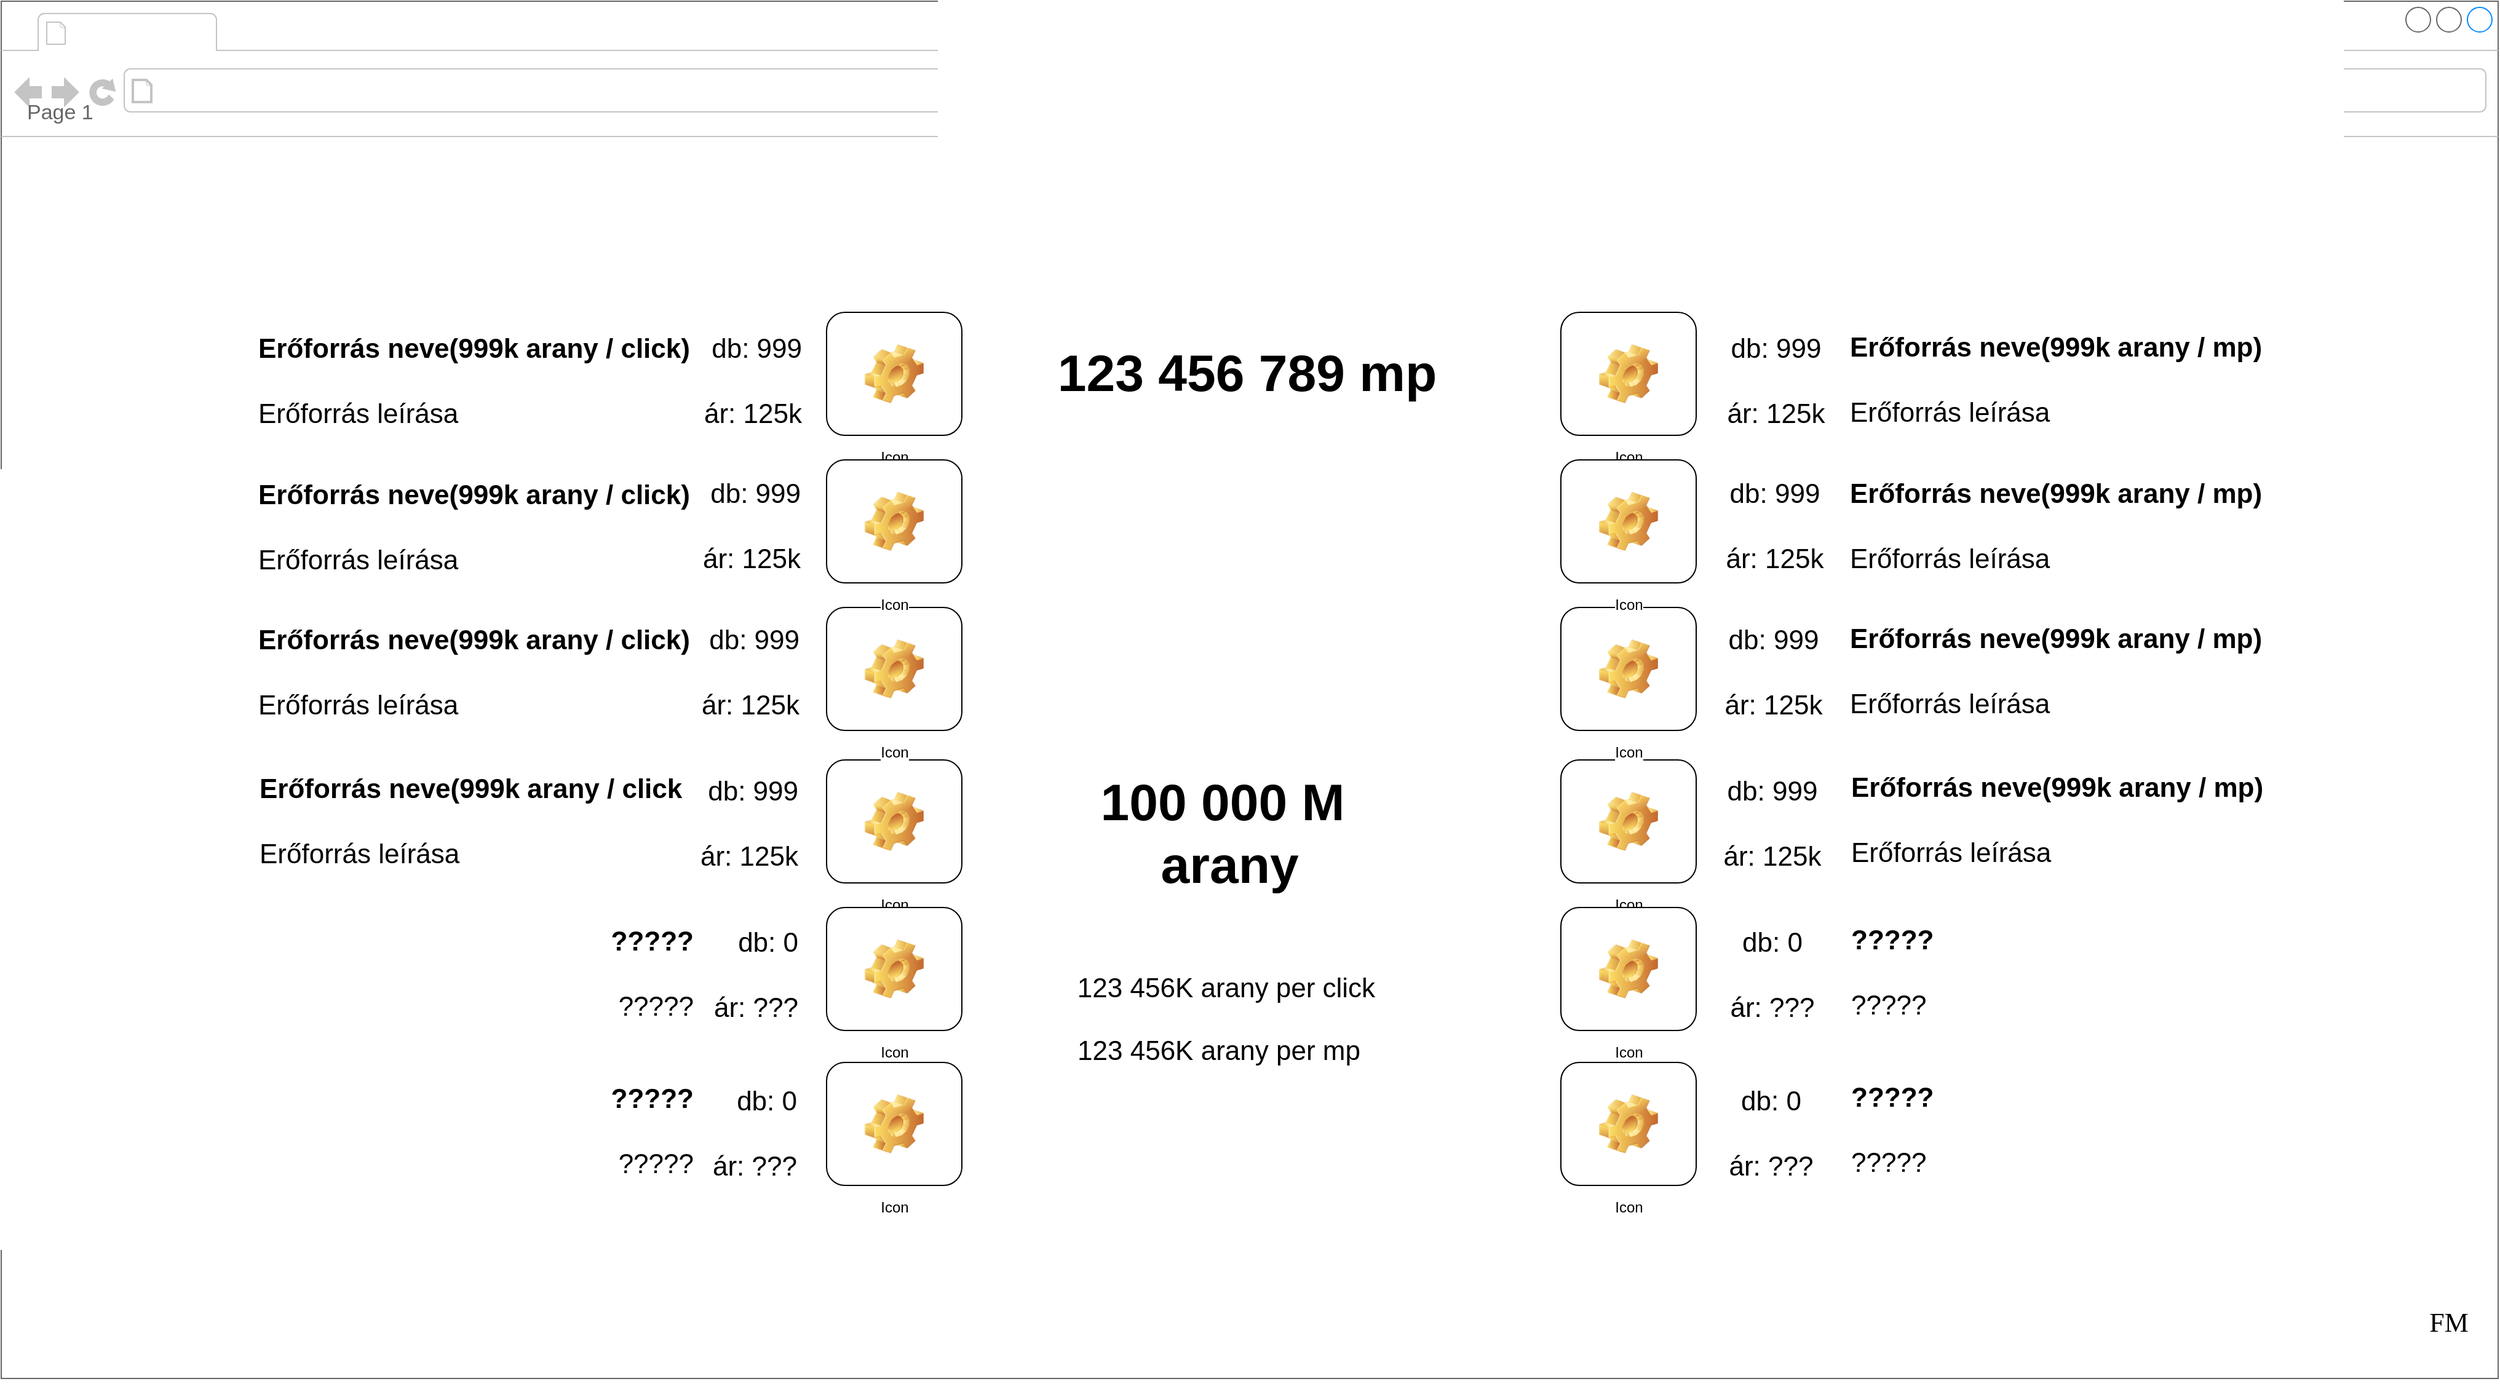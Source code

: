 <mxfile version="21.8.0" type="device">
  <diagram name="1 oldal" id="1agLfdt3giRyNbzVce9e">
    <mxGraphModel dx="1828" dy="2061" grid="1" gridSize="10" guides="1" tooltips="1" connect="1" arrows="1" fold="1" page="1" pageScale="1" pageWidth="827" pageHeight="1169" math="0" shadow="0">
      <root>
        <mxCell id="0" />
        <mxCell id="1" parent="0" />
        <mxCell id="NTZt6BDZC_wJud3Mfsjs-2" value="" style="strokeWidth=1;shadow=0;dashed=0;align=center;html=1;shape=mxgraph.mockup.containers.browserWindow;rSize=0;strokeColor=#666666;strokeColor2=#008cff;strokeColor3=#c4c4c4;mainText=,;recursiveResize=0;" vertex="1" parent="1">
          <mxGeometry x="160" y="-230" width="2030" height="1120" as="geometry" />
        </mxCell>
        <mxCell id="NTZt6BDZC_wJud3Mfsjs-3" value="Page 1" style="strokeWidth=1;shadow=0;dashed=0;align=center;html=1;shape=mxgraph.mockup.containers.anchor;fontSize=17;fontColor=#666666;align=left;whiteSpace=wrap;" vertex="1" parent="NTZt6BDZC_wJud3Mfsjs-2">
          <mxGeometry x="19" y="78" width="110" height="26" as="geometry" />
        </mxCell>
        <mxCell id="AURHdnPnoXGToolGu48F-196" value="&lt;p style=&quot;line-height: 240%; font-size: 22px;&quot;&gt;&lt;font style=&quot;&quot; face=&quot;Comic Sans MS&quot;&gt;FM&lt;/font&gt;&lt;/p&gt;" style="text;html=1;strokeColor=none;fillColor=none;align=center;verticalAlign=middle;whiteSpace=wrap;rounded=0;fontSize=14;" vertex="1" parent="NTZt6BDZC_wJud3Mfsjs-2">
          <mxGeometry x="1960" y="1040" width="60" height="70" as="geometry" />
        </mxCell>
        <mxCell id="AURHdnPnoXGToolGu48F-155" value="" style="shape=image;html=1;verticalAlign=top;verticalLabelPosition=bottom;labelBackgroundColor=#ffffff;imageAspect=0;aspect=fixed;image=https://cdn0.iconfinder.com/data/icons/ie_Bright/128/gold.png" vertex="1" parent="1">
          <mxGeometry x="1048" y="143" width="210" height="210" as="geometry" />
        </mxCell>
        <mxCell id="AURHdnPnoXGToolGu48F-156" value="Icon" style="icon;html=1;image=img/clipart/Gear_128x128.png" vertex="1" parent="1">
          <mxGeometry x="1428" y="23" width="110" height="100" as="geometry" />
        </mxCell>
        <mxCell id="AURHdnPnoXGToolGu48F-157" value="&lt;font style=&quot;font-size: 42px;&quot;&gt;&lt;b&gt;123 456 789 mp&lt;/b&gt;&lt;/font&gt;" style="text;html=1;strokeColor=none;fillColor=none;align=center;verticalAlign=middle;whiteSpace=wrap;rounded=0;fontSize=14;" vertex="1" parent="1">
          <mxGeometry x="998" y="13" width="350" height="120" as="geometry" />
        </mxCell>
        <mxCell id="AURHdnPnoXGToolGu48F-158" value="&lt;font style=&quot;font-size: 42px;&quot;&gt;&lt;b&gt;100 000 M&lt;br&gt;&amp;nbsp;arany&lt;/b&gt;&lt;/font&gt;" style="text;html=1;strokeColor=none;fillColor=none;align=center;verticalAlign=middle;whiteSpace=wrap;rounded=0;fontSize=14;" vertex="1" parent="1">
          <mxGeometry x="978" y="387" width="350" height="120" as="geometry" />
        </mxCell>
        <mxCell id="AURHdnPnoXGToolGu48F-159" value="Icon" style="icon;html=1;image=img/clipart/Gear_128x128.png" vertex="1" parent="1">
          <mxGeometry x="1428" y="387" width="110" height="100" as="geometry" />
        </mxCell>
        <mxCell id="AURHdnPnoXGToolGu48F-160" value="Icon" style="icon;html=1;image=img/clipart/Gear_128x128.png" vertex="1" parent="1">
          <mxGeometry x="1428" y="263" width="110" height="100" as="geometry" />
        </mxCell>
        <mxCell id="AURHdnPnoXGToolGu48F-161" value="Icon" style="icon;html=1;image=img/clipart/Gear_128x128.png" vertex="1" parent="1">
          <mxGeometry x="1428" y="507" width="110" height="100" as="geometry" />
        </mxCell>
        <mxCell id="AURHdnPnoXGToolGu48F-162" value="Icon" style="icon;html=1;image=img/clipart/Gear_128x128.png" vertex="1" parent="1">
          <mxGeometry x="1428" y="143" width="110" height="100" as="geometry" />
        </mxCell>
        <mxCell id="AURHdnPnoXGToolGu48F-163" value="Icon" style="icon;html=1;image=img/clipart/Gear_128x128.png" vertex="1" parent="1">
          <mxGeometry x="1428" y="633" width="110" height="100" as="geometry" />
        </mxCell>
        <mxCell id="AURHdnPnoXGToolGu48F-164" value="&lt;p style=&quot;line-height: 240%; font-size: 22px;&quot;&gt;&lt;font style=&quot;font-size: 22px;&quot;&gt;db: 999&lt;br&gt;ár: 125k&lt;br&gt;&lt;/font&gt;&lt;/p&gt;" style="text;html=1;strokeColor=none;fillColor=none;align=center;verticalAlign=middle;whiteSpace=wrap;rounded=0;fontSize=14;" vertex="1" parent="1">
          <mxGeometry x="1528" y="34" width="150" height="90" as="geometry" />
        </mxCell>
        <mxCell id="AURHdnPnoXGToolGu48F-165" value="Icon" style="icon;html=1;image=img/clipart/Gear_128x128.png" vertex="1" parent="1">
          <mxGeometry x="831" y="23" width="110" height="100" as="geometry" />
        </mxCell>
        <mxCell id="AURHdnPnoXGToolGu48F-166" value="Icon" style="icon;html=1;image=img/clipart/Gear_128x128.png" vertex="1" parent="1">
          <mxGeometry x="831" y="387" width="110" height="100" as="geometry" />
        </mxCell>
        <mxCell id="AURHdnPnoXGToolGu48F-167" value="Icon" style="icon;html=1;image=img/clipart/Gear_128x128.png" vertex="1" parent="1">
          <mxGeometry x="831" y="263" width="110" height="100" as="geometry" />
        </mxCell>
        <mxCell id="AURHdnPnoXGToolGu48F-168" value="Icon" style="icon;html=1;image=img/clipart/Gear_128x128.png" vertex="1" parent="1">
          <mxGeometry x="831" y="507" width="110" height="100" as="geometry" />
        </mxCell>
        <mxCell id="AURHdnPnoXGToolGu48F-169" value="Icon" style="icon;html=1;image=img/clipart/Gear_128x128.png" vertex="1" parent="1">
          <mxGeometry x="831" y="143" width="110" height="100" as="geometry" />
        </mxCell>
        <mxCell id="AURHdnPnoXGToolGu48F-170" value="Icon" style="icon;html=1;image=img/clipart/Gear_128x128.png" vertex="1" parent="1">
          <mxGeometry x="831" y="633" width="110" height="100" as="geometry" />
        </mxCell>
        <mxCell id="AURHdnPnoXGToolGu48F-171" value="&lt;p style=&quot;line-height: 240%; font-size: 22px;&quot;&gt;&lt;font style=&quot;font-size: 22px;&quot;&gt;&lt;b&gt;Erőforrás neve(999k arany / mp)&lt;/b&gt;&lt;br&gt;Erőforrás leírása&lt;/font&gt;&lt;/p&gt;" style="text;html=1;strokeColor=none;fillColor=none;align=left;verticalAlign=middle;whiteSpace=wrap;rounded=0;fontSize=14;" vertex="1" parent="1">
          <mxGeometry x="1661" y="33" width="357" height="90" as="geometry" />
        </mxCell>
        <mxCell id="AURHdnPnoXGToolGu48F-172" value="&lt;p style=&quot;line-height: 240%; font-size: 22px;&quot;&gt;&lt;font style=&quot;font-size: 22px;&quot;&gt;db: 999&lt;br&gt;ár: 125k&lt;br&gt;&lt;/font&gt;&lt;/p&gt;" style="text;html=1;strokeColor=none;fillColor=none;align=center;verticalAlign=middle;whiteSpace=wrap;rounded=0;fontSize=14;" vertex="1" parent="1">
          <mxGeometry x="1527" y="152" width="150" height="90" as="geometry" />
        </mxCell>
        <mxCell id="AURHdnPnoXGToolGu48F-173" value="&lt;p style=&quot;line-height: 240%; font-size: 22px;&quot;&gt;&lt;font style=&quot;font-size: 22px;&quot;&gt;db: 999&lt;br&gt;ár: 125k&lt;br&gt;&lt;/font&gt;&lt;/p&gt;" style="text;html=1;strokeColor=none;fillColor=none;align=center;verticalAlign=middle;whiteSpace=wrap;rounded=0;fontSize=14;" vertex="1" parent="1">
          <mxGeometry x="1526" y="271" width="150" height="90" as="geometry" />
        </mxCell>
        <mxCell id="AURHdnPnoXGToolGu48F-174" value="&lt;p style=&quot;line-height: 240%; font-size: 22px;&quot;&gt;&lt;font style=&quot;font-size: 22px;&quot;&gt;db: 999&lt;br&gt;ár: 125k&lt;br&gt;&lt;/font&gt;&lt;/p&gt;" style="text;html=1;strokeColor=none;fillColor=none;align=center;verticalAlign=middle;whiteSpace=wrap;rounded=0;fontSize=14;" vertex="1" parent="1">
          <mxGeometry x="1525" y="394" width="150" height="90" as="geometry" />
        </mxCell>
        <mxCell id="AURHdnPnoXGToolGu48F-175" value="&lt;p style=&quot;line-height: 240%; font-size: 22px;&quot;&gt;&lt;font style=&quot;font-size: 22px;&quot;&gt;db: 0&lt;br&gt;ár: ???&lt;br&gt;&lt;/font&gt;&lt;/p&gt;" style="text;html=1;strokeColor=none;fillColor=none;align=center;verticalAlign=middle;whiteSpace=wrap;rounded=0;fontSize=14;" vertex="1" parent="1">
          <mxGeometry x="1525" y="517" width="150" height="90" as="geometry" />
        </mxCell>
        <mxCell id="AURHdnPnoXGToolGu48F-176" value="&lt;p style=&quot;line-height: 240%; font-size: 22px;&quot;&gt;&lt;font style=&quot;font-size: 22px;&quot;&gt;db: 0&lt;br&gt;ár: ???&lt;br&gt;&lt;/font&gt;&lt;/p&gt;" style="text;html=1;strokeColor=none;fillColor=none;align=center;verticalAlign=middle;whiteSpace=wrap;rounded=0;fontSize=14;" vertex="1" parent="1">
          <mxGeometry x="1524" y="646" width="150" height="90" as="geometry" />
        </mxCell>
        <mxCell id="AURHdnPnoXGToolGu48F-177" value="&lt;p style=&quot;line-height: 240%; font-size: 22px;&quot;&gt;&lt;font style=&quot;font-size: 22px;&quot;&gt;&lt;b&gt;Erőforrás neve(999k arany / mp)&lt;/b&gt;&lt;br&gt;Erőforrás leírása&lt;/font&gt;&lt;/p&gt;" style="text;html=1;strokeColor=none;fillColor=none;align=left;verticalAlign=middle;whiteSpace=wrap;rounded=0;fontSize=14;" vertex="1" parent="1">
          <mxGeometry x="1661" y="152" width="357" height="90" as="geometry" />
        </mxCell>
        <mxCell id="AURHdnPnoXGToolGu48F-178" value="&lt;p style=&quot;line-height: 240%; font-size: 22px;&quot;&gt;&lt;font style=&quot;font-size: 22px;&quot;&gt;&lt;b&gt;Erőforrás neve(999k arany / mp)&lt;/b&gt;&lt;br&gt;Erőforrás leírása&lt;/font&gt;&lt;/p&gt;" style="text;html=1;strokeColor=none;fillColor=none;align=left;verticalAlign=middle;whiteSpace=wrap;rounded=0;fontSize=14;" vertex="1" parent="1">
          <mxGeometry x="1661" y="270" width="357" height="90" as="geometry" />
        </mxCell>
        <mxCell id="AURHdnPnoXGToolGu48F-179" value="&lt;p style=&quot;line-height: 240%; font-size: 22px;&quot;&gt;&lt;font style=&quot;font-size: 22px;&quot;&gt;&lt;b&gt;Erőforrás neve(999k arany / mp)&lt;/b&gt;&lt;br&gt;Erőforrás leírása&lt;/font&gt;&lt;/p&gt;" style="text;html=1;strokeColor=none;fillColor=none;align=left;verticalAlign=middle;whiteSpace=wrap;rounded=0;fontSize=14;" vertex="1" parent="1">
          <mxGeometry x="1662" y="391" width="357" height="90" as="geometry" />
        </mxCell>
        <mxCell id="AURHdnPnoXGToolGu48F-180" value="&lt;p style=&quot;line-height: 240%; font-size: 22px;&quot;&gt;&lt;font style=&quot;font-size: 22px;&quot;&gt;&lt;b&gt;?????&lt;/b&gt;&lt;br&gt;?????&lt;/font&gt;&lt;/p&gt;" style="text;html=1;strokeColor=none;fillColor=none;align=left;verticalAlign=middle;whiteSpace=wrap;rounded=0;fontSize=14;" vertex="1" parent="1">
          <mxGeometry x="1662" y="515" width="357" height="90" as="geometry" />
        </mxCell>
        <mxCell id="AURHdnPnoXGToolGu48F-181" value="&lt;p style=&quot;line-height: 240%; font-size: 22px;&quot;&gt;&lt;font style=&quot;font-size: 22px;&quot;&gt;&lt;b&gt;?????&lt;/b&gt;&lt;br&gt;?????&lt;/font&gt;&lt;/p&gt;" style="text;html=1;strokeColor=none;fillColor=none;align=left;verticalAlign=middle;whiteSpace=wrap;rounded=0;fontSize=14;" vertex="1" parent="1">
          <mxGeometry x="1662" y="643" width="357" height="90" as="geometry" />
        </mxCell>
        <mxCell id="AURHdnPnoXGToolGu48F-182" value="&lt;p style=&quot;line-height: 240%; font-size: 22px;&quot;&gt;&lt;font style=&quot;font-size: 22px;&quot;&gt;db: 999&lt;br&gt;ár: 125k&lt;br&gt;&lt;/font&gt;&lt;/p&gt;" style="text;html=1;strokeColor=none;fillColor=none;align=right;verticalAlign=middle;whiteSpace=wrap;rounded=0;fontSize=14;" vertex="1" parent="1">
          <mxGeometry x="663" y="34" width="150" height="90" as="geometry" />
        </mxCell>
        <mxCell id="AURHdnPnoXGToolGu48F-183" value="&lt;p style=&quot;line-height: 240%; font-size: 22px;&quot;&gt;&lt;font style=&quot;font-size: 22px;&quot;&gt;db: 999&lt;br&gt;ár: 125k&lt;br&gt;&lt;/font&gt;&lt;/p&gt;" style="text;html=1;strokeColor=none;fillColor=none;align=right;verticalAlign=middle;whiteSpace=wrap;rounded=0;fontSize=14;" vertex="1" parent="1">
          <mxGeometry x="662" y="152" width="150" height="90" as="geometry" />
        </mxCell>
        <mxCell id="AURHdnPnoXGToolGu48F-184" value="&lt;p style=&quot;line-height: 240%; font-size: 22px;&quot;&gt;&lt;font style=&quot;font-size: 22px;&quot;&gt;db: 999&lt;br&gt;ár: 125k&lt;br&gt;&lt;/font&gt;&lt;/p&gt;" style="text;html=1;strokeColor=none;fillColor=none;align=right;verticalAlign=middle;whiteSpace=wrap;rounded=0;fontSize=14;" vertex="1" parent="1">
          <mxGeometry x="661" y="271" width="150" height="90" as="geometry" />
        </mxCell>
        <mxCell id="AURHdnPnoXGToolGu48F-185" value="&lt;p style=&quot;line-height: 240%; font-size: 22px;&quot;&gt;&lt;font style=&quot;font-size: 22px;&quot;&gt;db: 999&lt;br&gt;ár: 125k&lt;br&gt;&lt;/font&gt;&lt;/p&gt;" style="text;html=1;strokeColor=none;fillColor=none;align=right;verticalAlign=middle;whiteSpace=wrap;rounded=0;fontSize=14;" vertex="1" parent="1">
          <mxGeometry x="660" y="394" width="150" height="90" as="geometry" />
        </mxCell>
        <mxCell id="AURHdnPnoXGToolGu48F-186" value="&lt;p style=&quot;line-height: 240%; font-size: 22px;&quot;&gt;&lt;font style=&quot;font-size: 22px;&quot;&gt;db: 0&lt;br&gt;ár: ???&lt;br&gt;&lt;/font&gt;&lt;/p&gt;" style="text;html=1;strokeColor=none;fillColor=none;align=right;verticalAlign=middle;whiteSpace=wrap;rounded=0;fontSize=14;" vertex="1" parent="1">
          <mxGeometry x="660" y="517" width="150" height="90" as="geometry" />
        </mxCell>
        <mxCell id="AURHdnPnoXGToolGu48F-187" value="&lt;p style=&quot;line-height: 240%; font-size: 22px;&quot;&gt;&lt;font style=&quot;font-size: 22px;&quot;&gt;db: 0&lt;br&gt;ár: ???&lt;br&gt;&lt;/font&gt;&lt;/p&gt;" style="text;html=1;strokeColor=none;fillColor=none;align=right;verticalAlign=middle;whiteSpace=wrap;rounded=0;fontSize=14;" vertex="1" parent="1">
          <mxGeometry x="659" y="646" width="150" height="90" as="geometry" />
        </mxCell>
        <mxCell id="AURHdnPnoXGToolGu48F-188" value="&lt;p style=&quot;line-height: 240%; font-size: 22px;&quot;&gt;&lt;font style=&quot;font-size: 22px;&quot;&gt;&lt;b&gt;Erőforrás neve(999k arany / click)&lt;/b&gt;&lt;br&gt;Erőforrás leírása&lt;/font&gt;&lt;/p&gt;" style="text;html=1;strokeColor=none;fillColor=none;align=left;verticalAlign=middle;whiteSpace=wrap;rounded=0;fontSize=14;" vertex="1" parent="1">
          <mxGeometry x="367" y="34" width="357" height="90" as="geometry" />
        </mxCell>
        <mxCell id="AURHdnPnoXGToolGu48F-189" value="&lt;p style=&quot;line-height: 240%; font-size: 22px;&quot;&gt;&lt;font style=&quot;font-size: 22px;&quot;&gt;&lt;b&gt;Erőforrás neve(999k arany / click)&lt;/b&gt;&lt;br&gt;Erőforrás leírása&lt;/font&gt;&lt;/p&gt;" style="text;html=1;strokeColor=none;fillColor=none;align=left;verticalAlign=middle;whiteSpace=wrap;rounded=0;fontSize=14;" vertex="1" parent="1">
          <mxGeometry x="367" y="153" width="357" height="90" as="geometry" />
        </mxCell>
        <mxCell id="AURHdnPnoXGToolGu48F-190" value="&lt;p style=&quot;line-height: 240%; font-size: 22px;&quot;&gt;&lt;font style=&quot;font-size: 22px;&quot;&gt;&lt;b&gt;Erőforrás neve(999k arany / click)&lt;/b&gt;&lt;br&gt;Erőforrás leírása&lt;/font&gt;&lt;/p&gt;" style="text;html=1;strokeColor=none;fillColor=none;align=left;verticalAlign=middle;whiteSpace=wrap;rounded=0;fontSize=14;" vertex="1" parent="1">
          <mxGeometry x="367" y="271" width="357" height="90" as="geometry" />
        </mxCell>
        <mxCell id="AURHdnPnoXGToolGu48F-191" value="&lt;p style=&quot;line-height: 240%; font-size: 22px;&quot;&gt;&lt;font style=&quot;font-size: 22px;&quot;&gt;&lt;b&gt;Erőforrás neve(999k arany / click&lt;/b&gt;&lt;br&gt;Erőforrás leírása&lt;/font&gt;&lt;/p&gt;" style="text;html=1;strokeColor=none;fillColor=none;align=left;verticalAlign=middle;whiteSpace=wrap;rounded=0;fontSize=14;" vertex="1" parent="1">
          <mxGeometry x="368" y="392" width="357" height="90" as="geometry" />
        </mxCell>
        <mxCell id="AURHdnPnoXGToolGu48F-192" value="&lt;p style=&quot;line-height: 240%; font-size: 22px;&quot;&gt;&lt;font style=&quot;font-size: 22px;&quot;&gt;&lt;b&gt;?????&lt;/b&gt;&lt;br&gt;?????&lt;/font&gt;&lt;/p&gt;" style="text;html=1;strokeColor=none;fillColor=none;align=right;verticalAlign=middle;whiteSpace=wrap;rounded=0;fontSize=14;" vertex="1" parent="1">
          <mxGeometry x="368" y="516" width="357" height="90" as="geometry" />
        </mxCell>
        <mxCell id="AURHdnPnoXGToolGu48F-193" value="&lt;p style=&quot;line-height: 240%; font-size: 22px;&quot;&gt;&lt;font style=&quot;font-size: 22px;&quot;&gt;&lt;b&gt;?????&lt;/b&gt;&lt;br&gt;?????&lt;/font&gt;&lt;/p&gt;" style="text;html=1;strokeColor=none;fillColor=none;align=right;verticalAlign=middle;whiteSpace=wrap;rounded=0;fontSize=14;" vertex="1" parent="1">
          <mxGeometry x="368" y="644" width="357" height="90" as="geometry" />
        </mxCell>
        <mxCell id="AURHdnPnoXGToolGu48F-194" value="&lt;font style=&quot;font-size: 22px;&quot;&gt;&lt;span&gt;123 456K arany per click&lt;br&gt;&lt;/span&gt;&lt;/font&gt;" style="text;html=1;strokeColor=none;fillColor=none;align=center;verticalAlign=middle;whiteSpace=wrap;rounded=0;fontSize=14;fontStyle=0" vertex="1" parent="1">
          <mxGeometry x="981" y="513" width="350" height="120" as="geometry" />
        </mxCell>
        <mxCell id="AURHdnPnoXGToolGu48F-195" value="&lt;font style=&quot;font-size: 22px;&quot;&gt;123 456K arany per mp&lt;br&gt;&lt;/font&gt;" style="text;html=1;strokeColor=none;fillColor=none;align=center;verticalAlign=middle;whiteSpace=wrap;rounded=0;fontSize=14;fontStyle=0" vertex="1" parent="1">
          <mxGeometry x="975" y="564" width="350" height="120" as="geometry" />
        </mxCell>
      </root>
    </mxGraphModel>
  </diagram>
</mxfile>
